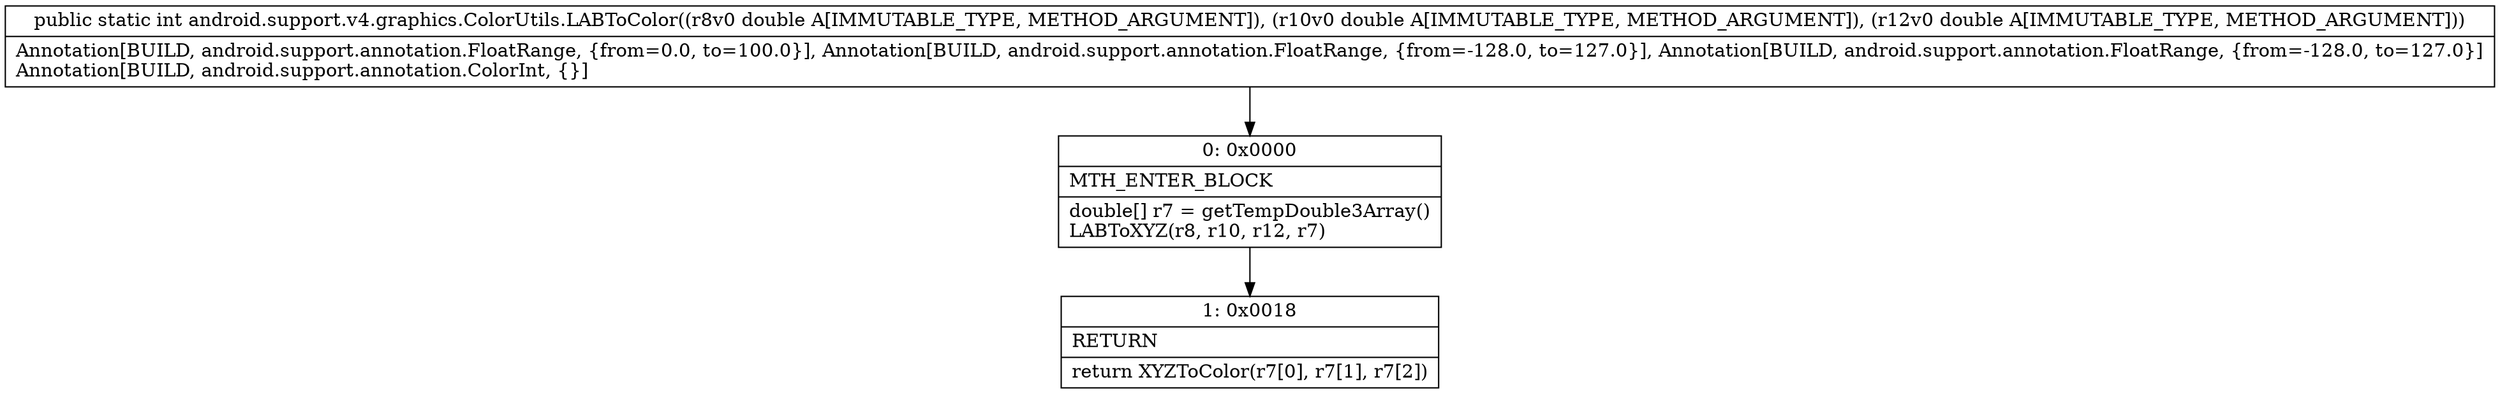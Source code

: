 digraph "CFG forandroid.support.v4.graphics.ColorUtils.LABToColor(DDD)I" {
Node_0 [shape=record,label="{0\:\ 0x0000|MTH_ENTER_BLOCK\l|double[] r7 = getTempDouble3Array()\lLABToXYZ(r8, r10, r12, r7)\l}"];
Node_1 [shape=record,label="{1\:\ 0x0018|RETURN\l|return XYZToColor(r7[0], r7[1], r7[2])\l}"];
MethodNode[shape=record,label="{public static int android.support.v4.graphics.ColorUtils.LABToColor((r8v0 double A[IMMUTABLE_TYPE, METHOD_ARGUMENT]), (r10v0 double A[IMMUTABLE_TYPE, METHOD_ARGUMENT]), (r12v0 double A[IMMUTABLE_TYPE, METHOD_ARGUMENT]))  | Annotation[BUILD, android.support.annotation.FloatRange, \{from=0.0, to=100.0\}], Annotation[BUILD, android.support.annotation.FloatRange, \{from=\-128.0, to=127.0\}], Annotation[BUILD, android.support.annotation.FloatRange, \{from=\-128.0, to=127.0\}]\lAnnotation[BUILD, android.support.annotation.ColorInt, \{\}]\l}"];
MethodNode -> Node_0;
Node_0 -> Node_1;
}

